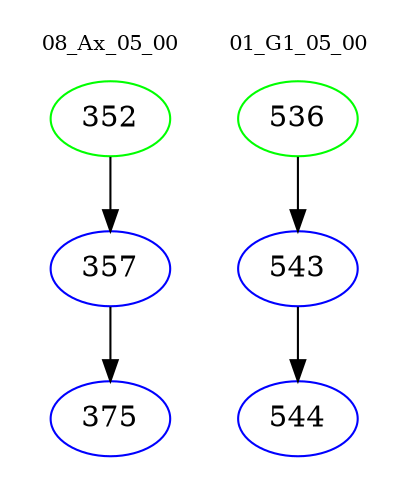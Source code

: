 digraph{
subgraph cluster_0 {
color = white
label = "08_Ax_05_00";
fontsize=10;
T0_352 [label="352", color="green"]
T0_352 -> T0_357 [color="black"]
T0_357 [label="357", color="blue"]
T0_357 -> T0_375 [color="black"]
T0_375 [label="375", color="blue"]
}
subgraph cluster_1 {
color = white
label = "01_G1_05_00";
fontsize=10;
T1_536 [label="536", color="green"]
T1_536 -> T1_543 [color="black"]
T1_543 [label="543", color="blue"]
T1_543 -> T1_544 [color="black"]
T1_544 [label="544", color="blue"]
}
}
